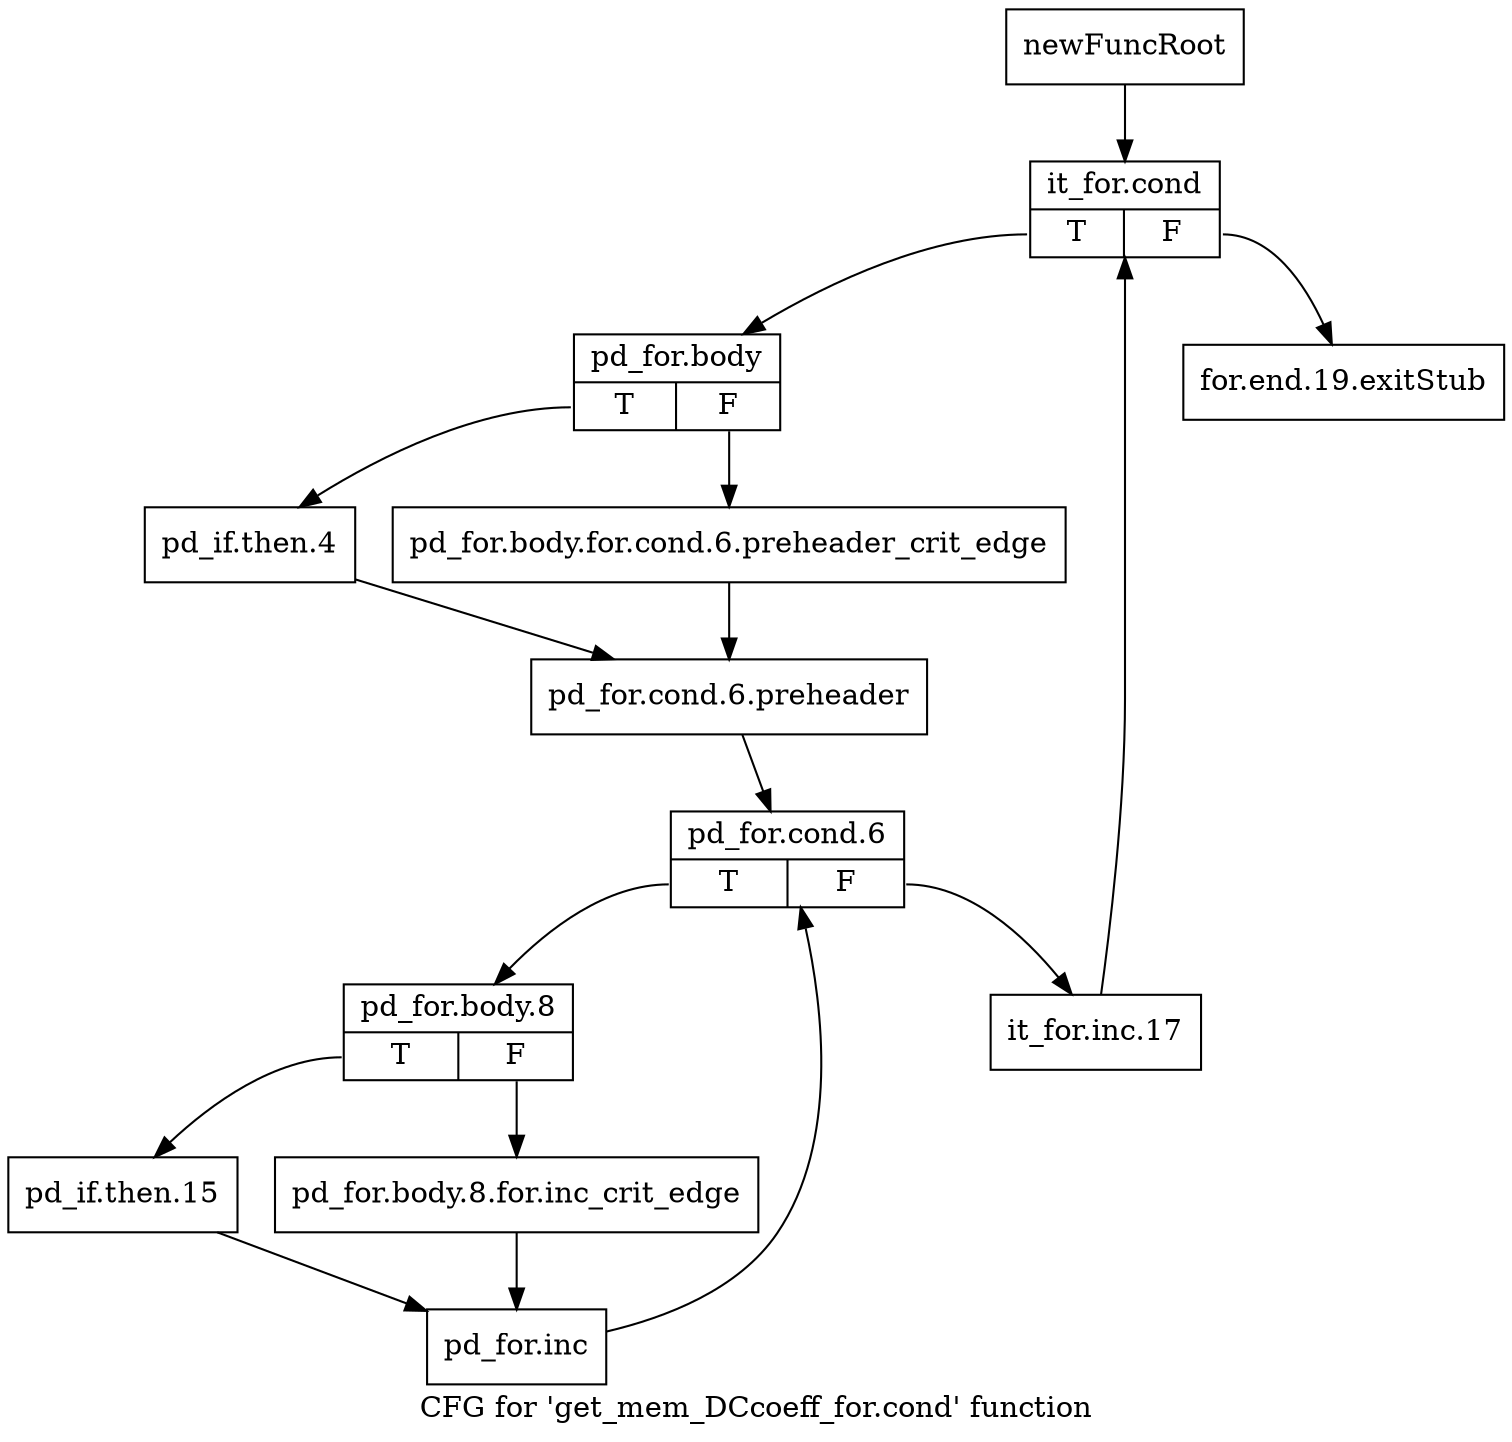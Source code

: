 digraph "CFG for 'get_mem_DCcoeff_for.cond' function" {
	label="CFG for 'get_mem_DCcoeff_for.cond' function";

	Node0x226c920 [shape=record,label="{newFuncRoot}"];
	Node0x226c920 -> Node0x226c9c0;
	Node0x226c970 [shape=record,label="{for.end.19.exitStub}"];
	Node0x226c9c0 [shape=record,label="{it_for.cond|{<s0>T|<s1>F}}"];
	Node0x226c9c0:s0 -> Node0x226ca10;
	Node0x226c9c0:s1 -> Node0x226c970;
	Node0x226ca10 [shape=record,label="{pd_for.body|{<s0>T|<s1>F}}"];
	Node0x226ca10:s0 -> Node0x226cab0;
	Node0x226ca10:s1 -> Node0x226ca60;
	Node0x226ca60 [shape=record,label="{pd_for.body.for.cond.6.preheader_crit_edge}"];
	Node0x226ca60 -> Node0x226cb00;
	Node0x226cab0 [shape=record,label="{pd_if.then.4}"];
	Node0x226cab0 -> Node0x226cb00;
	Node0x226cb00 [shape=record,label="{pd_for.cond.6.preheader}"];
	Node0x226cb00 -> Node0x226cb50;
	Node0x226cb50 [shape=record,label="{pd_for.cond.6|{<s0>T|<s1>F}}"];
	Node0x226cb50:s0 -> Node0x226cbf0;
	Node0x226cb50:s1 -> Node0x226cba0;
	Node0x226cba0 [shape=record,label="{it_for.inc.17}"];
	Node0x226cba0 -> Node0x226c9c0;
	Node0x226cbf0 [shape=record,label="{pd_for.body.8|{<s0>T|<s1>F}}"];
	Node0x226cbf0:s0 -> Node0x226cc90;
	Node0x226cbf0:s1 -> Node0x226cc40;
	Node0x226cc40 [shape=record,label="{pd_for.body.8.for.inc_crit_edge}"];
	Node0x226cc40 -> Node0x226cce0;
	Node0x226cc90 [shape=record,label="{pd_if.then.15}"];
	Node0x226cc90 -> Node0x226cce0;
	Node0x226cce0 [shape=record,label="{pd_for.inc}"];
	Node0x226cce0 -> Node0x226cb50;
}
